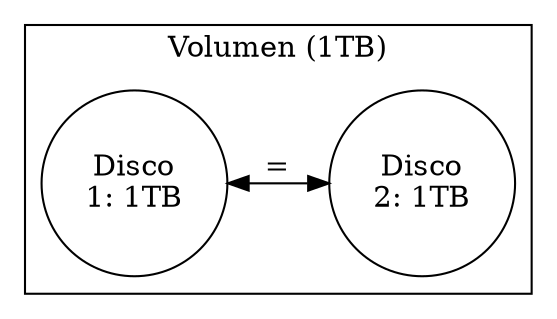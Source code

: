 #+begin_src dot :exports results :file ltxpng/raid_1.png
digraph G {
        rankdir=LR;
	node [shape=circle];
        subgraph cluster0 {
                label = "Volumen (1TB)";
                1 [label = "Disco\n1: 1TB"];
                2 [label = "Disco\n2: 1TB"];
                1 -> 2 [label = "=", dir = both];
        }
}
#+end_src
